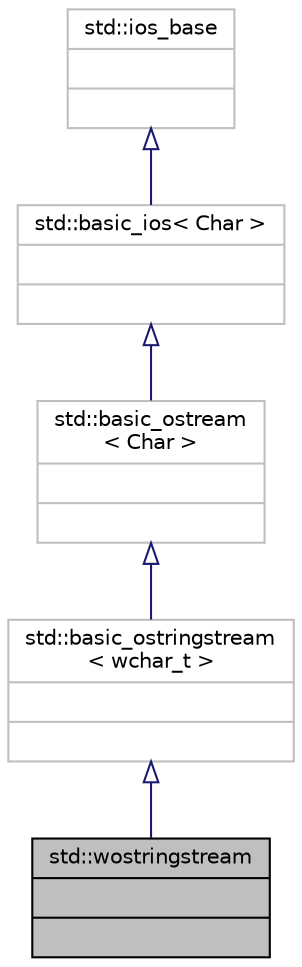 digraph "std::wostringstream"
{
  edge [fontname="Helvetica",fontsize="10",labelfontname="Helvetica",labelfontsize="10"];
  node [fontname="Helvetica",fontsize="10",shape=record];
  Node1055 [label="{std::wostringstream\n||}",height=0.2,width=0.4,color="black", fillcolor="grey75", style="filled", fontcolor="black"];
  Node1056 -> Node1055 [dir="back",color="midnightblue",fontsize="10",style="solid",arrowtail="onormal",fontname="Helvetica"];
  Node1056 [label="{std::basic_ostringstream\l\< wchar_t \>\n||}",height=0.2,width=0.4,color="grey75", fillcolor="white", style="filled",tooltip="STL class "];
  Node1057 -> Node1056 [dir="back",color="midnightblue",fontsize="10",style="solid",arrowtail="onormal",fontname="Helvetica"];
  Node1057 [label="{std::basic_ostream\l\< Char \>\n||}",height=0.2,width=0.4,color="grey75", fillcolor="white", style="filled",tooltip="STL class "];
  Node1058 -> Node1057 [dir="back",color="midnightblue",fontsize="10",style="solid",arrowtail="onormal",fontname="Helvetica"];
  Node1058 [label="{std::basic_ios\< Char \>\n||}",height=0.2,width=0.4,color="grey75", fillcolor="white", style="filled",tooltip="STL class "];
  Node1059 -> Node1058 [dir="back",color="midnightblue",fontsize="10",style="solid",arrowtail="onormal",fontname="Helvetica"];
  Node1059 [label="{std::ios_base\n||}",height=0.2,width=0.4,color="grey75", fillcolor="white", style="filled",tooltip="STL class "];
}
